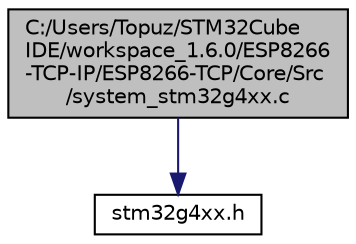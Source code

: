 digraph "C:/Users/Topuz/STM32CubeIDE/workspace_1.6.0/ESP8266-TCP-IP/ESP8266-TCP/Core/Src/system_stm32g4xx.c"
{
 // LATEX_PDF_SIZE
  edge [fontname="Helvetica",fontsize="10",labelfontname="Helvetica",labelfontsize="10"];
  node [fontname="Helvetica",fontsize="10",shape=record];
  Node1 [label="C:/Users/Topuz/STM32Cube\lIDE/workspace_1.6.0/ESP8266\l-TCP-IP/ESP8266-TCP/Core/Src\l/system_stm32g4xx.c",height=0.2,width=0.4,color="black", fillcolor="grey75", style="filled", fontcolor="black",tooltip="CMSIS Cortex-M4 Device Peripheral Access Layer System Source File."];
  Node1 -> Node2 [color="midnightblue",fontsize="10",style="solid",fontname="Helvetica"];
  Node2 [label="stm32g4xx.h",height=0.2,width=0.4,color="black", fillcolor="white", style="filled",URL="$stm32g4xx_8h.html",tooltip="CMSIS STM32G4xx Device Peripheral Access Layer Header File."];
}
